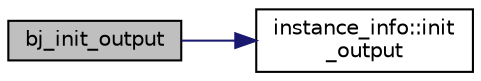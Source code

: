 digraph "bj_init_output"
{
 // INTERACTIVE_SVG=YES
  edge [fontname="Helvetica",fontsize="10",labelfontname="Helvetica",labelfontsize="10"];
  node [fontname="Helvetica",fontsize="10",shape=record];
  rankdir="LR";
  Node1 [label="bj_init_output",height=0.2,width=0.4,color="black", fillcolor="grey75", style="filled", fontcolor="black"];
  Node1 -> Node2 [color="midnightblue",fontsize="10",style="solid",fontname="Helvetica"];
  Node2 [label="instance_info::init\l_output",height=0.2,width=0.4,color="black", fillcolor="white", style="filled",URL="$dc/dd0/classinstance__info.html#ac3abef1483f1c792526dae1b324bc7ee",tooltip="init and output "];
}
